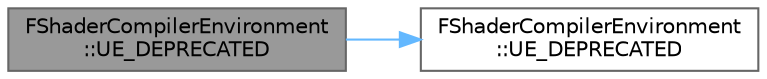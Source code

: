 digraph "FShaderCompilerEnvironment::UE_DEPRECATED"
{
 // INTERACTIVE_SVG=YES
 // LATEX_PDF_SIZE
  bgcolor="transparent";
  edge [fontname=Helvetica,fontsize=10,labelfontname=Helvetica,labelfontsize=10];
  node [fontname=Helvetica,fontsize=10,shape=box,height=0.2,width=0.4];
  rankdir="LR";
  Node1 [id="Node000001",label="FShaderCompilerEnvironment\l::UE_DEPRECATED",height=0.2,width=0.4,color="gray40", fillcolor="grey60", style="filled", fontcolor="black",tooltip=" "];
  Node1 -> Node2 [id="edge1_Node000001_Node000002",color="steelblue1",style="solid",tooltip=" "];
  Node2 [id="Node000002",label="FShaderCompilerEnvironment\l::UE_DEPRECATED",height=0.2,width=0.4,color="grey40", fillcolor="white", style="filled",URL="$d7/d54/structFShaderCompilerEnvironment.html#ab59bf43b17241f66f4592446a6739c81",tooltip=" "];
}
